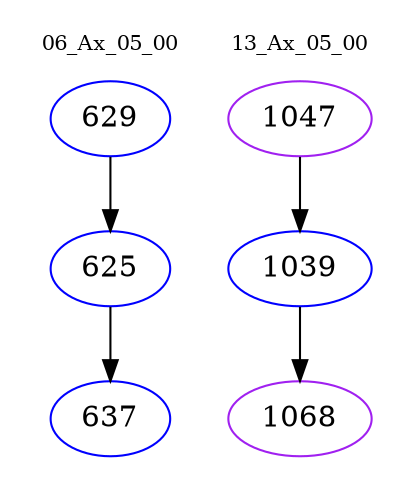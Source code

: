 digraph{
subgraph cluster_0 {
color = white
label = "06_Ax_05_00";
fontsize=10;
T0_629 [label="629", color="blue"]
T0_629 -> T0_625 [color="black"]
T0_625 [label="625", color="blue"]
T0_625 -> T0_637 [color="black"]
T0_637 [label="637", color="blue"]
}
subgraph cluster_1 {
color = white
label = "13_Ax_05_00";
fontsize=10;
T1_1047 [label="1047", color="purple"]
T1_1047 -> T1_1039 [color="black"]
T1_1039 [label="1039", color="blue"]
T1_1039 -> T1_1068 [color="black"]
T1_1068 [label="1068", color="purple"]
}
}
